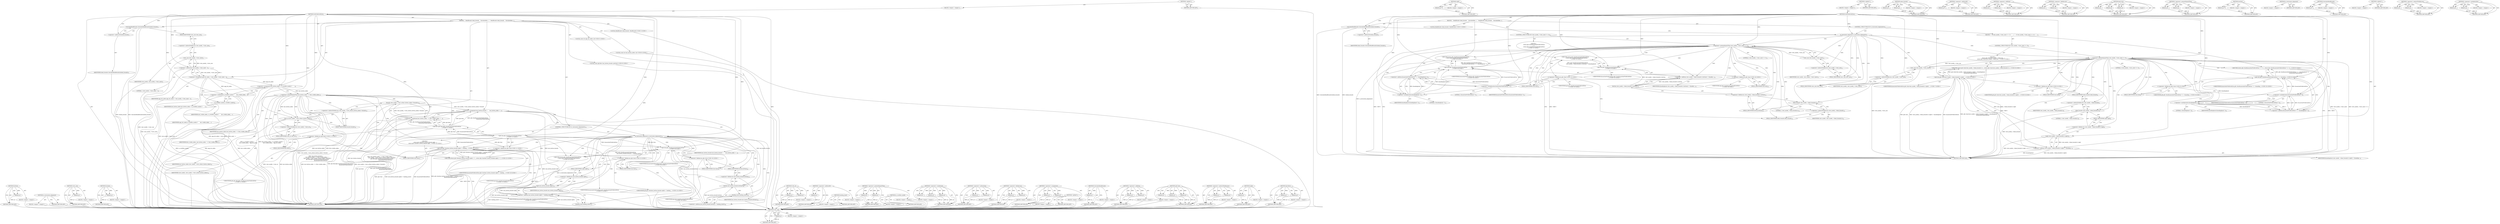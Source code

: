 digraph "gfx.Rect" {
vulnerable_128 [label=<(METHOD,view_size)>];
vulnerable_129 [label=<(PARAM,p1)>];
vulnerable_130 [label=<(BLOCK,&lt;empty&gt;,&lt;empty&gt;)>];
vulnerable_131 [label=<(METHOD_RETURN,ANY)>];
vulnerable_153 [label=<(METHOD,right)>];
vulnerable_154 [label=<(PARAM,p1)>];
vulnerable_155 [label=<(BLOCK,&lt;empty&gt;,&lt;empty&gt;)>];
vulnerable_156 [label=<(METHOD_RETURN,ANY)>];
vulnerable_6 [label=<(METHOD,&lt;global&gt;)<SUB>1</SUB>>];
vulnerable_7 [label=<(BLOCK,&lt;empty&gt;,&lt;empty&gt;)<SUB>1</SUB>>];
vulnerable_8 [label=<(METHOD,GetPreferredSize)<SUB>1</SUB>>];
vulnerable_9 [label=<(BLOCK,{
   IdealBounds ideal_bounds;
   CalculateIdea...,{
   IdealBounds ideal_bounds;
   CalculateIdea...)<SUB>1</SUB>>];
vulnerable_10 [label="<(LOCAL,IdealBounds ideal_bounds: IdealBounds)<SUB>2</SUB>>"];
vulnerable_11 [label=<(CalculateIdealBounds,CalculateIdealBounds(&amp;ideal_bounds))<SUB>3</SUB>>];
vulnerable_12 [label=<(&lt;operator&gt;.addressOf,&amp;ideal_bounds)<SUB>3</SUB>>];
vulnerable_13 [label=<(IDENTIFIER,ideal_bounds,CalculateIdealBounds(&amp;ideal_bounds))<SUB>3</SUB>>];
vulnerable_14 [label=<(CONTROL_STRUCTURE,IF,if (is_horizontal_alignment()))<SUB>4</SUB>>];
vulnerable_15 [label=<(is_horizontal_alignment,is_horizontal_alignment())<SUB>4</SUB>>];
vulnerable_16 [label=<(BLOCK,{
    if (view_model_-&gt;view_size() &gt;= 2) {
    ...,{
    if (view_model_-&gt;view_size() &gt;= 2) {
    ...)<SUB>4</SUB>>];
vulnerable_17 [label=<(CONTROL_STRUCTURE,IF,if (view_model_-&gt;view_size() &gt;= 2))<SUB>5</SUB>>];
vulnerable_18 [label=<(&lt;operator&gt;.greaterEqualsThan,view_model_-&gt;view_size() &gt;= 2)<SUB>5</SUB>>];
vulnerable_19 [label=<(view_size,view_model_-&gt;view_size())<SUB>5</SUB>>];
vulnerable_20 [label=<(&lt;operator&gt;.indirectFieldAccess,view_model_-&gt;view_size)<SUB>5</SUB>>];
vulnerable_21 [label=<(IDENTIFIER,view_model_,view_model_-&gt;view_size())<SUB>5</SUB>>];
vulnerable_22 [label=<(FIELD_IDENTIFIER,view_size,view_size)<SUB>5</SUB>>];
vulnerable_23 [label=<(LITERAL,2,view_model_-&gt;view_size() &gt;= 2)<SUB>5</SUB>>];
vulnerable_24 [label="<(BLOCK,{
      return gfx::Size(view_model_-&gt;ideal_bou...,{
      return gfx::Size(view_model_-&gt;ideal_bou...)<SUB>5</SUB>>"];
vulnerable_25 [label="<(RETURN,return gfx::Size(view_model_-&gt;ideal_bounds(1).r...,return gfx::Size(view_model_-&gt;ideal_bounds(1).r...)<SUB>6</SUB>>"];
vulnerable_26 [label="<(gfx.Size,gfx::Size(view_model_-&gt;ideal_bounds(1).right() ...)<SUB>6</SUB>>"];
vulnerable_27 [label="<(&lt;operator&gt;.fieldAccess,gfx::Size)<SUB>6</SUB>>"];
vulnerable_28 [label="<(IDENTIFIER,gfx,gfx::Size(view_model_-&gt;ideal_bounds(1).right() ...)<SUB>6</SUB>>"];
vulnerable_29 [label=<(FIELD_IDENTIFIER,Size,Size)<SUB>6</SUB>>];
vulnerable_30 [label=<(&lt;operator&gt;.addition,view_model_-&gt;ideal_bounds(1).right() + kLeading...)<SUB>6</SUB>>];
vulnerable_31 [label=<(right,view_model_-&gt;ideal_bounds(1).right())<SUB>6</SUB>>];
vulnerable_32 [label=<(&lt;operator&gt;.fieldAccess,view_model_-&gt;ideal_bounds(1).right)<SUB>6</SUB>>];
vulnerable_33 [label=<(ideal_bounds,view_model_-&gt;ideal_bounds(1))<SUB>6</SUB>>];
vulnerable_34 [label=<(&lt;operator&gt;.indirectFieldAccess,view_model_-&gt;ideal_bounds)<SUB>6</SUB>>];
vulnerable_35 [label=<(IDENTIFIER,view_model_,view_model_-&gt;ideal_bounds(1))<SUB>6</SUB>>];
vulnerable_36 [label=<(FIELD_IDENTIFIER,ideal_bounds,ideal_bounds)<SUB>6</SUB>>];
vulnerable_37 [label=<(LITERAL,1,view_model_-&gt;ideal_bounds(1))<SUB>6</SUB>>];
vulnerable_38 [label=<(FIELD_IDENTIFIER,right,right)<SUB>6</SUB>>];
vulnerable_39 [label=<(IDENTIFIER,kLeadingInset,view_model_-&gt;ideal_bounds(1).right() + kLeading...)<SUB>6</SUB>>];
vulnerable_40 [label="<(IDENTIFIER,kLauncherPreferredSize,gfx::Size(view_model_-&gt;ideal_bounds(1).right() ...)<SUB>7</SUB>>"];
vulnerable_41 [label="<(RETURN,return gfx::Size(kLauncherPreferredSize * 2 + k...,return gfx::Size(kLauncherPreferredSize * 2 + k...)<SUB>9</SUB>>"];
vulnerable_42 [label="<(gfx.Size,gfx::Size(kLauncherPreferredSize * 2 + kLeading...)<SUB>9</SUB>>"];
vulnerable_43 [label="<(&lt;operator&gt;.fieldAccess,gfx::Size)<SUB>9</SUB>>"];
vulnerable_44 [label="<(IDENTIFIER,gfx,gfx::Size(kLauncherPreferredSize * 2 + kLeading...)<SUB>9</SUB>>"];
vulnerable_45 [label=<(FIELD_IDENTIFIER,Size,Size)<SUB>9</SUB>>];
vulnerable_46 [label=<(&lt;operator&gt;.addition,kLauncherPreferredSize * 2 + kLeadingInset * 2)<SUB>9</SUB>>];
vulnerable_47 [label=<(&lt;operator&gt;.multiplication,kLauncherPreferredSize * 2)<SUB>9</SUB>>];
vulnerable_48 [label=<(IDENTIFIER,kLauncherPreferredSize,kLauncherPreferredSize * 2)<SUB>9</SUB>>];
vulnerable_49 [label=<(LITERAL,2,kLauncherPreferredSize * 2)<SUB>9</SUB>>];
vulnerable_50 [label=<(&lt;operator&gt;.multiplication,kLeadingInset * 2)<SUB>9</SUB>>];
vulnerable_51 [label=<(IDENTIFIER,kLeadingInset,kLeadingInset * 2)<SUB>9</SUB>>];
vulnerable_52 [label=<(LITERAL,2,kLeadingInset * 2)<SUB>9</SUB>>];
vulnerable_53 [label="<(IDENTIFIER,kLauncherPreferredSize,gfx::Size(kLauncherPreferredSize * 2 + kLeading...)<SUB>10</SUB>>"];
vulnerable_54 [label=<(CONTROL_STRUCTURE,IF,if (view_model_-&gt;view_size() &gt;= 2))<SUB>12</SUB>>];
vulnerable_55 [label=<(&lt;operator&gt;.greaterEqualsThan,view_model_-&gt;view_size() &gt;= 2)<SUB>12</SUB>>];
vulnerable_56 [label=<(view_size,view_model_-&gt;view_size())<SUB>12</SUB>>];
vulnerable_57 [label=<(&lt;operator&gt;.indirectFieldAccess,view_model_-&gt;view_size)<SUB>12</SUB>>];
vulnerable_58 [label=<(IDENTIFIER,view_model_,view_model_-&gt;view_size())<SUB>12</SUB>>];
vulnerable_59 [label=<(FIELD_IDENTIFIER,view_size,view_size)<SUB>12</SUB>>];
vulnerable_60 [label=<(LITERAL,2,view_model_-&gt;view_size() &gt;= 2)<SUB>12</SUB>>];
vulnerable_61 [label="<(BLOCK,{
    return gfx::Size(kLauncherPreferredSize,
...,{
    return gfx::Size(kLauncherPreferredSize,
...)<SUB>12</SUB>>"];
vulnerable_62 [label="<(RETURN,return gfx::Size(kLauncherPreferredSize,
      ...,return gfx::Size(kLauncherPreferredSize,
      ...)<SUB>13</SUB>>"];
vulnerable_63 [label="<(gfx.Size,gfx::Size(kLauncherPreferredSize,
             ...)<SUB>13</SUB>>"];
vulnerable_64 [label="<(&lt;operator&gt;.fieldAccess,gfx::Size)<SUB>13</SUB>>"];
vulnerable_65 [label="<(IDENTIFIER,gfx,gfx::Size(kLauncherPreferredSize,
             ...)<SUB>13</SUB>>"];
vulnerable_66 [label=<(FIELD_IDENTIFIER,Size,Size)<SUB>13</SUB>>];
vulnerable_67 [label="<(IDENTIFIER,kLauncherPreferredSize,gfx::Size(kLauncherPreferredSize,
             ...)<SUB>13</SUB>>"];
vulnerable_68 [label=<(&lt;operator&gt;.addition,view_model_-&gt;ideal_bounds(1).bottom() + kLeadin...)<SUB>14</SUB>>];
vulnerable_69 [label=<(bottom,view_model_-&gt;ideal_bounds(1).bottom())<SUB>14</SUB>>];
vulnerable_70 [label=<(&lt;operator&gt;.fieldAccess,view_model_-&gt;ideal_bounds(1).bottom)<SUB>14</SUB>>];
vulnerable_71 [label=<(ideal_bounds,view_model_-&gt;ideal_bounds(1))<SUB>14</SUB>>];
vulnerable_72 [label=<(&lt;operator&gt;.indirectFieldAccess,view_model_-&gt;ideal_bounds)<SUB>14</SUB>>];
vulnerable_73 [label=<(IDENTIFIER,view_model_,view_model_-&gt;ideal_bounds(1))<SUB>14</SUB>>];
vulnerable_74 [label=<(FIELD_IDENTIFIER,ideal_bounds,ideal_bounds)<SUB>14</SUB>>];
vulnerable_75 [label=<(LITERAL,1,view_model_-&gt;ideal_bounds(1))<SUB>14</SUB>>];
vulnerable_76 [label=<(FIELD_IDENTIFIER,bottom,bottom)<SUB>14</SUB>>];
vulnerable_77 [label=<(IDENTIFIER,kLeadingInset,view_model_-&gt;ideal_bounds(1).bottom() + kLeadin...)<SUB>14</SUB>>];
vulnerable_78 [label="<(RETURN,return gfx::Size(kLauncherPreferredSize,
      ...,return gfx::Size(kLauncherPreferredSize,
      ...)<SUB>16</SUB>>"];
vulnerable_79 [label="<(gfx.Size,gfx::Size(kLauncherPreferredSize,
             ...)<SUB>16</SUB>>"];
vulnerable_80 [label="<(&lt;operator&gt;.fieldAccess,gfx::Size)<SUB>16</SUB>>"];
vulnerable_81 [label="<(IDENTIFIER,gfx,gfx::Size(kLauncherPreferredSize,
             ...)<SUB>16</SUB>>"];
vulnerable_82 [label=<(FIELD_IDENTIFIER,Size,Size)<SUB>16</SUB>>];
vulnerable_83 [label="<(IDENTIFIER,kLauncherPreferredSize,gfx::Size(kLauncherPreferredSize,
             ...)<SUB>16</SUB>>"];
vulnerable_84 [label=<(&lt;operator&gt;.addition,kLauncherPreferredSize * 2 + kLeadingInset * 2)<SUB>17</SUB>>];
vulnerable_85 [label=<(&lt;operator&gt;.multiplication,kLauncherPreferredSize * 2)<SUB>17</SUB>>];
vulnerable_86 [label=<(IDENTIFIER,kLauncherPreferredSize,kLauncherPreferredSize * 2)<SUB>17</SUB>>];
vulnerable_87 [label=<(LITERAL,2,kLauncherPreferredSize * 2)<SUB>17</SUB>>];
vulnerable_88 [label=<(&lt;operator&gt;.multiplication,kLeadingInset * 2)<SUB>17</SUB>>];
vulnerable_89 [label=<(IDENTIFIER,kLeadingInset,kLeadingInset * 2)<SUB>17</SUB>>];
vulnerable_90 [label=<(LITERAL,2,kLeadingInset * 2)<SUB>17</SUB>>];
vulnerable_91 [label=<(METHOD_RETURN,Size)<SUB>1</SUB>>];
vulnerable_93 [label=<(METHOD_RETURN,ANY)<SUB>1</SUB>>];
vulnerable_157 [label=<(METHOD,ideal_bounds)>];
vulnerable_158 [label=<(PARAM,p1)>];
vulnerable_159 [label=<(PARAM,p2)>];
vulnerable_160 [label=<(BLOCK,&lt;empty&gt;,&lt;empty&gt;)>];
vulnerable_161 [label=<(METHOD_RETURN,ANY)>];
vulnerable_116 [label=<(METHOD,&lt;operator&gt;.addressOf)>];
vulnerable_117 [label=<(PARAM,p1)>];
vulnerable_118 [label=<(BLOCK,&lt;empty&gt;,&lt;empty&gt;)>];
vulnerable_119 [label=<(METHOD_RETURN,ANY)>];
vulnerable_148 [label=<(METHOD,&lt;operator&gt;.addition)>];
vulnerable_149 [label=<(PARAM,p1)>];
vulnerable_150 [label=<(PARAM,p2)>];
vulnerable_151 [label=<(BLOCK,&lt;empty&gt;,&lt;empty&gt;)>];
vulnerable_152 [label=<(METHOD_RETURN,ANY)>];
vulnerable_143 [label=<(METHOD,&lt;operator&gt;.fieldAccess)>];
vulnerable_144 [label=<(PARAM,p1)>];
vulnerable_145 [label=<(PARAM,p2)>];
vulnerable_146 [label=<(BLOCK,&lt;empty&gt;,&lt;empty&gt;)>];
vulnerable_147 [label=<(METHOD_RETURN,ANY)>];
vulnerable_137 [label=<(METHOD,gfx.Size)>];
vulnerable_138 [label=<(PARAM,p1)>];
vulnerable_139 [label=<(PARAM,p2)>];
vulnerable_140 [label=<(PARAM,p3)>];
vulnerable_141 [label=<(BLOCK,&lt;empty&gt;,&lt;empty&gt;)>];
vulnerable_142 [label=<(METHOD_RETURN,ANY)>];
vulnerable_123 [label=<(METHOD,&lt;operator&gt;.greaterEqualsThan)>];
vulnerable_124 [label=<(PARAM,p1)>];
vulnerable_125 [label=<(PARAM,p2)>];
vulnerable_126 [label=<(BLOCK,&lt;empty&gt;,&lt;empty&gt;)>];
vulnerable_127 [label=<(METHOD_RETURN,ANY)>];
vulnerable_167 [label=<(METHOD,bottom)>];
vulnerable_168 [label=<(PARAM,p1)>];
vulnerable_169 [label=<(BLOCK,&lt;empty&gt;,&lt;empty&gt;)>];
vulnerable_170 [label=<(METHOD_RETURN,ANY)>];
vulnerable_120 [label=<(METHOD,is_horizontal_alignment)>];
vulnerable_121 [label=<(BLOCK,&lt;empty&gt;,&lt;empty&gt;)>];
vulnerable_122 [label=<(METHOD_RETURN,ANY)>];
vulnerable_112 [label=<(METHOD,CalculateIdealBounds)>];
vulnerable_113 [label=<(PARAM,p1)>];
vulnerable_114 [label=<(BLOCK,&lt;empty&gt;,&lt;empty&gt;)>];
vulnerable_115 [label=<(METHOD_RETURN,ANY)>];
vulnerable_106 [label=<(METHOD,&lt;global&gt;)<SUB>1</SUB>>];
vulnerable_107 [label=<(BLOCK,&lt;empty&gt;,&lt;empty&gt;)>];
vulnerable_108 [label=<(METHOD_RETURN,ANY)>];
vulnerable_132 [label=<(METHOD,&lt;operator&gt;.indirectFieldAccess)>];
vulnerable_133 [label=<(PARAM,p1)>];
vulnerable_134 [label=<(PARAM,p2)>];
vulnerable_135 [label=<(BLOCK,&lt;empty&gt;,&lt;empty&gt;)>];
vulnerable_136 [label=<(METHOD_RETURN,ANY)>];
vulnerable_162 [label=<(METHOD,&lt;operator&gt;.multiplication)>];
vulnerable_163 [label=<(PARAM,p1)>];
vulnerable_164 [label=<(PARAM,p2)>];
vulnerable_165 [label=<(BLOCK,&lt;empty&gt;,&lt;empty&gt;)>];
vulnerable_166 [label=<(METHOD_RETURN,ANY)>];
fixed_188 [label=<(METHOD,bottom)>];
fixed_189 [label=<(PARAM,p1)>];
fixed_190 [label=<(BLOCK,&lt;empty&gt;,&lt;empty&gt;)>];
fixed_191 [label=<(METHOD_RETURN,ANY)>];
fixed_173 [label=<(METHOD,is_horizontal_alignment)>];
fixed_174 [label=<(BLOCK,&lt;empty&gt;,&lt;empty&gt;)>];
fixed_175 [label=<(METHOD_RETURN,ANY)>];
fixed_125 [label=<(METHOD,view_size)>];
fixed_126 [label=<(PARAM,p1)>];
fixed_127 [label=<(BLOCK,&lt;empty&gt;,&lt;empty&gt;)>];
fixed_128 [label=<(METHOD_RETURN,ANY)>];
fixed_148 [label=<(METHOD,bounds)>];
fixed_149 [label=<(PARAM,p1)>];
fixed_150 [label=<(BLOCK,&lt;empty&gt;,&lt;empty&gt;)>];
fixed_151 [label=<(METHOD_RETURN,ANY)>];
fixed_6 [label=<(METHOD,&lt;global&gt;)<SUB>1</SUB>>];
fixed_7 [label=<(BLOCK,&lt;empty&gt;,&lt;empty&gt;)<SUB>1</SUB>>];
fixed_8 [label=<(METHOD,GetPreferredSize)<SUB>1</SUB>>];
fixed_9 [label=<(BLOCK,{
   IdealBounds ideal_bounds;
   CalculateIdea...,{
   IdealBounds ideal_bounds;
   CalculateIdea...)<SUB>1</SUB>>];
fixed_10 [label="<(LOCAL,IdealBounds ideal_bounds: IdealBounds)<SUB>2</SUB>>"];
fixed_11 [label=<(CalculateIdealBounds,CalculateIdealBounds(&amp;ideal_bounds))<SUB>3</SUB>>];
fixed_12 [label=<(&lt;operator&gt;.addressOf,&amp;ideal_bounds)<SUB>3</SUB>>];
fixed_13 [label=<(IDENTIFIER,ideal_bounds,CalculateIdealBounds(&amp;ideal_bounds))<SUB>3</SUB>>];
fixed_14 [label="<(LOCAL,const int app_list_index: int)<SUB>5</SUB>>"];
fixed_15 [label=<(&lt;operator&gt;.assignment,app_list_index = view_model_-&gt;view_size() - 1)<SUB>5</SUB>>];
fixed_16 [label=<(IDENTIFIER,app_list_index,app_list_index = view_model_-&gt;view_size() - 1)<SUB>5</SUB>>];
fixed_17 [label=<(&lt;operator&gt;.subtraction,view_model_-&gt;view_size() - 1)<SUB>5</SUB>>];
fixed_18 [label=<(view_size,view_model_-&gt;view_size())<SUB>5</SUB>>];
fixed_19 [label=<(&lt;operator&gt;.indirectFieldAccess,view_model_-&gt;view_size)<SUB>5</SUB>>];
fixed_20 [label=<(IDENTIFIER,view_model_,view_model_-&gt;view_size())<SUB>5</SUB>>];
fixed_21 [label=<(FIELD_IDENTIFIER,view_size,view_size)<SUB>5</SUB>>];
fixed_22 [label=<(LITERAL,1,view_model_-&gt;view_size() - 1)<SUB>5</SUB>>];
fixed_23 [label="<(LOCAL,const int last_button_index: int)<SUB>6</SUB>>"];
fixed_24 [label=<(&lt;operator&gt;.assignment,last_button_index = is_overflow_mode() ?
      ...)<SUB>6</SUB>>];
fixed_25 [label=<(IDENTIFIER,last_button_index,last_button_index = is_overflow_mode() ?
      ...)<SUB>6</SUB>>];
fixed_26 [label=<(&lt;operator&gt;.conditional,is_overflow_mode() ?
      last_visible_index_ ...)<SUB>6</SUB>>];
fixed_27 [label=<(is_overflow_mode,is_overflow_mode())<SUB>6</SUB>>];
fixed_28 [label=<(IDENTIFIER,last_visible_index_,is_overflow_mode() ?
      last_visible_index_ ...)<SUB>7</SUB>>];
fixed_29 [label=<(IDENTIFIER,app_list_index,is_overflow_mode() ?
      last_visible_index_ ...)<SUB>7</SUB>>];
fixed_30 [label="<(LOCAL,const gfx.Rect last_button_bounds: gfx.Rect)<SUB>8</SUB>>"];
fixed_31 [label=<(&lt;operator&gt;.assignment,last_button_bounds =
      last_button_index  &gt;...)<SUB>8</SUB>>];
fixed_32 [label=<(IDENTIFIER,last_button_bounds,last_button_bounds =
      last_button_index  &gt;...)<SUB>8</SUB>>];
fixed_33 [label=<(&lt;operator&gt;.conditional,last_button_index  &gt;= first_visible_index_ ?
  ...)<SUB>9</SUB>>];
fixed_34 [label=<(&lt;operator&gt;.greaterEqualsThan,last_button_index  &gt;= first_visible_index_)<SUB>9</SUB>>];
fixed_35 [label=<(IDENTIFIER,last_button_index,last_button_index  &gt;= first_visible_index_)<SUB>9</SUB>>];
fixed_36 [label=<(IDENTIFIER,first_visible_index_,last_button_index  &gt;= first_visible_index_)<SUB>9</SUB>>];
fixed_37 [label=<(bounds,view_model_-&gt;view_at(last_button_index)-&gt;bounds())<SUB>10</SUB>>];
fixed_38 [label=<(&lt;operator&gt;.indirectFieldAccess,view_model_-&gt;view_at(last_button_index)-&gt;bounds)<SUB>10</SUB>>];
fixed_39 [label=<(view_at,view_model_-&gt;view_at(last_button_index))<SUB>10</SUB>>];
fixed_40 [label=<(&lt;operator&gt;.indirectFieldAccess,view_model_-&gt;view_at)<SUB>10</SUB>>];
fixed_41 [label=<(IDENTIFIER,view_model_,view_model_-&gt;view_at(last_button_index))<SUB>10</SUB>>];
fixed_42 [label=<(FIELD_IDENTIFIER,view_at,view_at)<SUB>10</SUB>>];
fixed_43 [label=<(IDENTIFIER,last_button_index,view_model_-&gt;view_at(last_button_index))<SUB>10</SUB>>];
fixed_44 [label=<(FIELD_IDENTIFIER,bounds,bounds)<SUB>10</SUB>>];
fixed_45 [label="<(gfx.Rect,gfx::Rect(gfx::Size(kLauncherPreferredSize,
   ...)<SUB>11</SUB>>"];
fixed_46 [label="<(&lt;operator&gt;.fieldAccess,gfx::Rect)<SUB>11</SUB>>"];
fixed_47 [label="<(IDENTIFIER,gfx,gfx::Rect(gfx::Size(kLauncherPreferredSize,
   ...)<SUB>11</SUB>>"];
fixed_48 [label=<(FIELD_IDENTIFIER,Rect,Rect)<SUB>11</SUB>>];
fixed_49 [label="<(gfx.Size,gfx::Size(kLauncherPreferredSize,
             ...)<SUB>11</SUB>>"];
fixed_50 [label="<(&lt;operator&gt;.fieldAccess,gfx::Size)<SUB>11</SUB>>"];
fixed_51 [label="<(IDENTIFIER,gfx,gfx::Size(kLauncherPreferredSize,
             ...)<SUB>11</SUB>>"];
fixed_52 [label=<(FIELD_IDENTIFIER,Size,Size)<SUB>11</SUB>>];
fixed_53 [label="<(IDENTIFIER,kLauncherPreferredSize,gfx::Size(kLauncherPreferredSize,
             ...)<SUB>11</SUB>>"];
fixed_54 [label="<(IDENTIFIER,kLauncherPreferredSize,gfx::Size(kLauncherPreferredSize,
             ...)<SUB>12</SUB>>"];
fixed_55 [label=<(CONTROL_STRUCTURE,IF,if (is_horizontal_alignment()))<SUB>14</SUB>>];
fixed_56 [label=<(is_horizontal_alignment,is_horizontal_alignment())<SUB>14</SUB>>];
fixed_57 [label="<(BLOCK,{
    return gfx::Size(last_button_bounds.right...,{
    return gfx::Size(last_button_bounds.right...)<SUB>14</SUB>>"];
fixed_58 [label="<(RETURN,return gfx::Size(last_button_bounds.right() + l...,return gfx::Size(last_button_bounds.right() + l...)<SUB>15</SUB>>"];
fixed_59 [label="<(gfx.Size,gfx::Size(last_button_bounds.right() + leading_...)<SUB>15</SUB>>"];
fixed_60 [label="<(&lt;operator&gt;.fieldAccess,gfx::Size)<SUB>15</SUB>>"];
fixed_61 [label="<(IDENTIFIER,gfx,gfx::Size(last_button_bounds.right() + leading_...)<SUB>15</SUB>>"];
fixed_62 [label=<(FIELD_IDENTIFIER,Size,Size)<SUB>15</SUB>>];
fixed_63 [label=<(&lt;operator&gt;.addition,last_button_bounds.right() + leading_inset())<SUB>15</SUB>>];
fixed_64 [label=<(right,last_button_bounds.right())<SUB>15</SUB>>];
fixed_65 [label=<(&lt;operator&gt;.fieldAccess,last_button_bounds.right)<SUB>15</SUB>>];
fixed_66 [label=<(IDENTIFIER,last_button_bounds,last_button_bounds.right())<SUB>15</SUB>>];
fixed_67 [label=<(FIELD_IDENTIFIER,right,right)<SUB>15</SUB>>];
fixed_68 [label=<(leading_inset,leading_inset())<SUB>15</SUB>>];
fixed_69 [label="<(IDENTIFIER,kLauncherPreferredSize,gfx::Size(last_button_bounds.right() + leading_...)<SUB>16</SUB>>"];
fixed_70 [label="<(RETURN,return gfx::Size(kLauncherPreferredSize,
      ...,return gfx::Size(kLauncherPreferredSize,
      ...)<SUB>19</SUB>>"];
fixed_71 [label="<(gfx.Size,gfx::Size(kLauncherPreferredSize,
             ...)<SUB>19</SUB>>"];
fixed_72 [label="<(&lt;operator&gt;.fieldAccess,gfx::Size)<SUB>19</SUB>>"];
fixed_73 [label="<(IDENTIFIER,gfx,gfx::Size(kLauncherPreferredSize,
             ...)<SUB>19</SUB>>"];
fixed_74 [label=<(FIELD_IDENTIFIER,Size,Size)<SUB>19</SUB>>];
fixed_75 [label="<(IDENTIFIER,kLauncherPreferredSize,gfx::Size(kLauncherPreferredSize,
             ...)<SUB>19</SUB>>"];
fixed_76 [label=<(&lt;operator&gt;.addition,last_button_bounds.bottom() + leading_inset())<SUB>20</SUB>>];
fixed_77 [label=<(bottom,last_button_bounds.bottom())<SUB>20</SUB>>];
fixed_78 [label=<(&lt;operator&gt;.fieldAccess,last_button_bounds.bottom)<SUB>20</SUB>>];
fixed_79 [label=<(IDENTIFIER,last_button_bounds,last_button_bounds.bottom())<SUB>20</SUB>>];
fixed_80 [label=<(FIELD_IDENTIFIER,bottom,bottom)<SUB>20</SUB>>];
fixed_81 [label=<(leading_inset,leading_inset())<SUB>20</SUB>>];
fixed_82 [label=<(METHOD_RETURN,Size)<SUB>1</SUB>>];
fixed_84 [label=<(METHOD_RETURN,ANY)<SUB>1</SUB>>];
fixed_152 [label=<(METHOD,view_at)>];
fixed_153 [label=<(PARAM,p1)>];
fixed_154 [label=<(PARAM,p2)>];
fixed_155 [label=<(BLOCK,&lt;empty&gt;,&lt;empty&gt;)>];
fixed_156 [label=<(METHOD_RETURN,ANY)>];
fixed_111 [label=<(METHOD,&lt;operator&gt;.addressOf)>];
fixed_112 [label=<(PARAM,p1)>];
fixed_113 [label=<(BLOCK,&lt;empty&gt;,&lt;empty&gt;)>];
fixed_114 [label=<(METHOD_RETURN,ANY)>];
fixed_143 [label=<(METHOD,&lt;operator&gt;.greaterEqualsThan)>];
fixed_144 [label=<(PARAM,p1)>];
fixed_145 [label=<(PARAM,p2)>];
fixed_146 [label=<(BLOCK,&lt;empty&gt;,&lt;empty&gt;)>];
fixed_147 [label=<(METHOD_RETURN,ANY)>];
fixed_185 [label=<(METHOD,leading_inset)>];
fixed_186 [label=<(BLOCK,&lt;empty&gt;,&lt;empty&gt;)>];
fixed_187 [label=<(METHOD_RETURN,ANY)>];
fixed_140 [label=<(METHOD,is_overflow_mode)>];
fixed_141 [label=<(BLOCK,&lt;empty&gt;,&lt;empty&gt;)>];
fixed_142 [label=<(METHOD_RETURN,ANY)>];
fixed_134 [label=<(METHOD,&lt;operator&gt;.conditional)>];
fixed_135 [label=<(PARAM,p1)>];
fixed_136 [label=<(PARAM,p2)>];
fixed_137 [label=<(PARAM,p3)>];
fixed_138 [label=<(BLOCK,&lt;empty&gt;,&lt;empty&gt;)>];
fixed_139 [label=<(METHOD_RETURN,ANY)>];
fixed_120 [label=<(METHOD,&lt;operator&gt;.subtraction)>];
fixed_121 [label=<(PARAM,p1)>];
fixed_122 [label=<(PARAM,p2)>];
fixed_123 [label=<(BLOCK,&lt;empty&gt;,&lt;empty&gt;)>];
fixed_124 [label=<(METHOD_RETURN,ANY)>];
fixed_162 [label=<(METHOD,&lt;operator&gt;.fieldAccess)>];
fixed_163 [label=<(PARAM,p1)>];
fixed_164 [label=<(PARAM,p2)>];
fixed_165 [label=<(BLOCK,&lt;empty&gt;,&lt;empty&gt;)>];
fixed_166 [label=<(METHOD_RETURN,ANY)>];
fixed_115 [label=<(METHOD,&lt;operator&gt;.assignment)>];
fixed_116 [label=<(PARAM,p1)>];
fixed_117 [label=<(PARAM,p2)>];
fixed_118 [label=<(BLOCK,&lt;empty&gt;,&lt;empty&gt;)>];
fixed_119 [label=<(METHOD_RETURN,ANY)>];
fixed_107 [label=<(METHOD,CalculateIdealBounds)>];
fixed_108 [label=<(PARAM,p1)>];
fixed_109 [label=<(BLOCK,&lt;empty&gt;,&lt;empty&gt;)>];
fixed_110 [label=<(METHOD_RETURN,ANY)>];
fixed_101 [label=<(METHOD,&lt;global&gt;)<SUB>1</SUB>>];
fixed_102 [label=<(BLOCK,&lt;empty&gt;,&lt;empty&gt;)>];
fixed_103 [label=<(METHOD_RETURN,ANY)>];
fixed_176 [label=<(METHOD,&lt;operator&gt;.addition)>];
fixed_177 [label=<(PARAM,p1)>];
fixed_178 [label=<(PARAM,p2)>];
fixed_179 [label=<(BLOCK,&lt;empty&gt;,&lt;empty&gt;)>];
fixed_180 [label=<(METHOD_RETURN,ANY)>];
fixed_167 [label=<(METHOD,gfx.Size)>];
fixed_168 [label=<(PARAM,p1)>];
fixed_169 [label=<(PARAM,p2)>];
fixed_170 [label=<(PARAM,p3)>];
fixed_171 [label=<(BLOCK,&lt;empty&gt;,&lt;empty&gt;)>];
fixed_172 [label=<(METHOD_RETURN,ANY)>];
fixed_129 [label=<(METHOD,&lt;operator&gt;.indirectFieldAccess)>];
fixed_130 [label=<(PARAM,p1)>];
fixed_131 [label=<(PARAM,p2)>];
fixed_132 [label=<(BLOCK,&lt;empty&gt;,&lt;empty&gt;)>];
fixed_133 [label=<(METHOD_RETURN,ANY)>];
fixed_181 [label=<(METHOD,right)>];
fixed_182 [label=<(PARAM,p1)>];
fixed_183 [label=<(BLOCK,&lt;empty&gt;,&lt;empty&gt;)>];
fixed_184 [label=<(METHOD_RETURN,ANY)>];
fixed_157 [label=<(METHOD,gfx.Rect)>];
fixed_158 [label=<(PARAM,p1)>];
fixed_159 [label=<(PARAM,p2)>];
fixed_160 [label=<(BLOCK,&lt;empty&gt;,&lt;empty&gt;)>];
fixed_161 [label=<(METHOD_RETURN,ANY)>];
vulnerable_128 -> vulnerable_129  [key=0, label="AST: "];
vulnerable_128 -> vulnerable_129  [key=1, label="DDG: "];
vulnerable_128 -> vulnerable_130  [key=0, label="AST: "];
vulnerable_128 -> vulnerable_131  [key=0, label="AST: "];
vulnerable_128 -> vulnerable_131  [key=1, label="CFG: "];
vulnerable_129 -> vulnerable_131  [key=0, label="DDG: p1"];
vulnerable_153 -> vulnerable_154  [key=0, label="AST: "];
vulnerable_153 -> vulnerable_154  [key=1, label="DDG: "];
vulnerable_153 -> vulnerable_155  [key=0, label="AST: "];
vulnerable_153 -> vulnerable_156  [key=0, label="AST: "];
vulnerable_153 -> vulnerable_156  [key=1, label="CFG: "];
vulnerable_154 -> vulnerable_156  [key=0, label="DDG: p1"];
vulnerable_6 -> vulnerable_7  [key=0, label="AST: "];
vulnerable_6 -> vulnerable_93  [key=0, label="AST: "];
vulnerable_6 -> vulnerable_93  [key=1, label="CFG: "];
vulnerable_7 -> vulnerable_8  [key=0, label="AST: "];
vulnerable_8 -> vulnerable_9  [key=0, label="AST: "];
vulnerable_8 -> vulnerable_91  [key=0, label="AST: "];
vulnerable_8 -> vulnerable_12  [key=0, label="CFG: "];
vulnerable_8 -> vulnerable_11  [key=0, label="DDG: "];
vulnerable_8 -> vulnerable_15  [key=0, label="DDG: "];
vulnerable_8 -> vulnerable_55  [key=0, label="DDG: "];
vulnerable_8 -> vulnerable_79  [key=0, label="DDG: "];
vulnerable_8 -> vulnerable_18  [key=0, label="DDG: "];
vulnerable_8 -> vulnerable_42  [key=0, label="DDG: "];
vulnerable_8 -> vulnerable_63  [key=0, label="DDG: "];
vulnerable_8 -> vulnerable_85  [key=0, label="DDG: "];
vulnerable_8 -> vulnerable_88  [key=0, label="DDG: "];
vulnerable_8 -> vulnerable_68  [key=0, label="DDG: "];
vulnerable_8 -> vulnerable_26  [key=0, label="DDG: "];
vulnerable_8 -> vulnerable_47  [key=0, label="DDG: "];
vulnerable_8 -> vulnerable_50  [key=0, label="DDG: "];
vulnerable_8 -> vulnerable_30  [key=0, label="DDG: "];
vulnerable_8 -> vulnerable_71  [key=0, label="DDG: "];
vulnerable_8 -> vulnerable_33  [key=0, label="DDG: "];
vulnerable_9 -> vulnerable_10  [key=0, label="AST: "];
vulnerable_9 -> vulnerable_11  [key=0, label="AST: "];
vulnerable_9 -> vulnerable_14  [key=0, label="AST: "];
vulnerable_9 -> vulnerable_54  [key=0, label="AST: "];
vulnerable_9 -> vulnerable_78  [key=0, label="AST: "];
vulnerable_11 -> vulnerable_12  [key=0, label="AST: "];
vulnerable_11 -> vulnerable_15  [key=0, label="CFG: "];
vulnerable_11 -> vulnerable_91  [key=0, label="DDG: &amp;ideal_bounds"];
vulnerable_11 -> vulnerable_91  [key=1, label="DDG: CalculateIdealBounds(&amp;ideal_bounds)"];
vulnerable_12 -> vulnerable_13  [key=0, label="AST: "];
vulnerable_12 -> vulnerable_11  [key=0, label="CFG: "];
vulnerable_14 -> vulnerable_15  [key=0, label="AST: "];
vulnerable_14 -> vulnerable_16  [key=0, label="AST: "];
vulnerable_15 -> vulnerable_22  [key=0, label="CFG: "];
vulnerable_15 -> vulnerable_22  [key=1, label="CDG: "];
vulnerable_15 -> vulnerable_59  [key=0, label="CFG: "];
vulnerable_15 -> vulnerable_59  [key=1, label="CDG: "];
vulnerable_15 -> vulnerable_91  [key=0, label="DDG: is_horizontal_alignment()"];
vulnerable_15 -> vulnerable_57  [key=0, label="CDG: "];
vulnerable_15 -> vulnerable_19  [key=0, label="CDG: "];
vulnerable_15 -> vulnerable_20  [key=0, label="CDG: "];
vulnerable_15 -> vulnerable_56  [key=0, label="CDG: "];
vulnerable_15 -> vulnerable_18  [key=0, label="CDG: "];
vulnerable_15 -> vulnerable_55  [key=0, label="CDG: "];
vulnerable_16 -> vulnerable_17  [key=0, label="AST: "];
vulnerable_16 -> vulnerable_41  [key=0, label="AST: "];
vulnerable_17 -> vulnerable_18  [key=0, label="AST: "];
vulnerable_17 -> vulnerable_24  [key=0, label="AST: "];
vulnerable_18 -> vulnerable_19  [key=0, label="AST: "];
vulnerable_18 -> vulnerable_23  [key=0, label="AST: "];
vulnerable_18 -> vulnerable_29  [key=0, label="CFG: "];
vulnerable_18 -> vulnerable_29  [key=1, label="CDG: "];
vulnerable_18 -> vulnerable_45  [key=0, label="CFG: "];
vulnerable_18 -> vulnerable_45  [key=1, label="CDG: "];
vulnerable_18 -> vulnerable_91  [key=0, label="DDG: view_model_-&gt;view_size()"];
vulnerable_18 -> vulnerable_91  [key=1, label="DDG: view_model_-&gt;view_size() &gt;= 2"];
vulnerable_18 -> vulnerable_47  [key=0, label="CDG: "];
vulnerable_18 -> vulnerable_30  [key=0, label="CDG: "];
vulnerable_18 -> vulnerable_34  [key=0, label="CDG: "];
vulnerable_18 -> vulnerable_32  [key=0, label="CDG: "];
vulnerable_18 -> vulnerable_26  [key=0, label="CDG: "];
vulnerable_18 -> vulnerable_42  [key=0, label="CDG: "];
vulnerable_18 -> vulnerable_46  [key=0, label="CDG: "];
vulnerable_18 -> vulnerable_38  [key=0, label="CDG: "];
vulnerable_18 -> vulnerable_25  [key=0, label="CDG: "];
vulnerable_18 -> vulnerable_27  [key=0, label="CDG: "];
vulnerable_18 -> vulnerable_50  [key=0, label="CDG: "];
vulnerable_18 -> vulnerable_43  [key=0, label="CDG: "];
vulnerable_18 -> vulnerable_33  [key=0, label="CDG: "];
vulnerable_18 -> vulnerable_36  [key=0, label="CDG: "];
vulnerable_18 -> vulnerable_41  [key=0, label="CDG: "];
vulnerable_18 -> vulnerable_31  [key=0, label="CDG: "];
vulnerable_19 -> vulnerable_20  [key=0, label="AST: "];
vulnerable_19 -> vulnerable_18  [key=0, label="CFG: "];
vulnerable_19 -> vulnerable_18  [key=1, label="DDG: view_model_-&gt;view_size"];
vulnerable_19 -> vulnerable_91  [key=0, label="DDG: view_model_-&gt;view_size"];
vulnerable_20 -> vulnerable_21  [key=0, label="AST: "];
vulnerable_20 -> vulnerable_22  [key=0, label="AST: "];
vulnerable_20 -> vulnerable_19  [key=0, label="CFG: "];
vulnerable_22 -> vulnerable_20  [key=0, label="CFG: "];
vulnerable_24 -> vulnerable_25  [key=0, label="AST: "];
vulnerable_25 -> vulnerable_26  [key=0, label="AST: "];
vulnerable_25 -> vulnerable_91  [key=0, label="CFG: "];
vulnerable_25 -> vulnerable_91  [key=1, label="DDG: &lt;RET&gt;"];
vulnerable_26 -> vulnerable_27  [key=0, label="AST: "];
vulnerable_26 -> vulnerable_30  [key=0, label="AST: "];
vulnerable_26 -> vulnerable_40  [key=0, label="AST: "];
vulnerable_26 -> vulnerable_25  [key=0, label="CFG: "];
vulnerable_26 -> vulnerable_25  [key=1, label="DDG: gfx::Size(view_model_-&gt;ideal_bounds(1).right() + kLeadingInset,
                       kLauncherPreferredSize)"];
vulnerable_26 -> vulnerable_91  [key=0, label="DDG: gfx::Size"];
vulnerable_26 -> vulnerable_91  [key=1, label="DDG: view_model_-&gt;ideal_bounds(1).right() + kLeadingInset"];
vulnerable_26 -> vulnerable_91  [key=2, label="DDG: kLauncherPreferredSize"];
vulnerable_26 -> vulnerable_91  [key=3, label="DDG: gfx::Size(view_model_-&gt;ideal_bounds(1).right() + kLeadingInset,
                       kLauncherPreferredSize)"];
vulnerable_27 -> vulnerable_28  [key=0, label="AST: "];
vulnerable_27 -> vulnerable_29  [key=0, label="AST: "];
vulnerable_27 -> vulnerable_36  [key=0, label="CFG: "];
vulnerable_29 -> vulnerable_27  [key=0, label="CFG: "];
vulnerable_30 -> vulnerable_31  [key=0, label="AST: "];
vulnerable_30 -> vulnerable_39  [key=0, label="AST: "];
vulnerable_30 -> vulnerable_26  [key=0, label="CFG: "];
vulnerable_30 -> vulnerable_91  [key=0, label="DDG: view_model_-&gt;ideal_bounds(1).right()"];
vulnerable_30 -> vulnerable_91  [key=1, label="DDG: kLeadingInset"];
vulnerable_31 -> vulnerable_32  [key=0, label="AST: "];
vulnerable_31 -> vulnerable_30  [key=0, label="CFG: "];
vulnerable_31 -> vulnerable_30  [key=1, label="DDG: view_model_-&gt;ideal_bounds(1).right"];
vulnerable_31 -> vulnerable_91  [key=0, label="DDG: view_model_-&gt;ideal_bounds(1).right"];
vulnerable_31 -> vulnerable_26  [key=0, label="DDG: view_model_-&gt;ideal_bounds(1).right"];
vulnerable_32 -> vulnerable_33  [key=0, label="AST: "];
vulnerable_32 -> vulnerable_38  [key=0, label="AST: "];
vulnerable_32 -> vulnerable_31  [key=0, label="CFG: "];
vulnerable_33 -> vulnerable_34  [key=0, label="AST: "];
vulnerable_33 -> vulnerable_37  [key=0, label="AST: "];
vulnerable_33 -> vulnerable_38  [key=0, label="CFG: "];
vulnerable_33 -> vulnerable_91  [key=0, label="DDG: view_model_-&gt;ideal_bounds"];
vulnerable_34 -> vulnerable_35  [key=0, label="AST: "];
vulnerable_34 -> vulnerable_36  [key=0, label="AST: "];
vulnerable_34 -> vulnerable_33  [key=0, label="CFG: "];
vulnerable_36 -> vulnerable_34  [key=0, label="CFG: "];
vulnerable_38 -> vulnerable_32  [key=0, label="CFG: "];
vulnerable_41 -> vulnerable_42  [key=0, label="AST: "];
vulnerable_41 -> vulnerable_91  [key=0, label="CFG: "];
vulnerable_41 -> vulnerable_91  [key=1, label="DDG: &lt;RET&gt;"];
vulnerable_42 -> vulnerable_43  [key=0, label="AST: "];
vulnerable_42 -> vulnerable_46  [key=0, label="AST: "];
vulnerable_42 -> vulnerable_53  [key=0, label="AST: "];
vulnerable_42 -> vulnerable_41  [key=0, label="CFG: "];
vulnerable_42 -> vulnerable_41  [key=1, label="DDG: gfx::Size(kLauncherPreferredSize * 2 + kLeadingInset * 2,
                      kLauncherPreferredSize)"];
vulnerable_43 -> vulnerable_44  [key=0, label="AST: "];
vulnerable_43 -> vulnerable_45  [key=0, label="AST: "];
vulnerable_43 -> vulnerable_47  [key=0, label="CFG: "];
vulnerable_45 -> vulnerable_43  [key=0, label="CFG: "];
vulnerable_46 -> vulnerable_47  [key=0, label="AST: "];
vulnerable_46 -> vulnerable_50  [key=0, label="AST: "];
vulnerable_46 -> vulnerable_42  [key=0, label="CFG: "];
vulnerable_47 -> vulnerable_48  [key=0, label="AST: "];
vulnerable_47 -> vulnerable_49  [key=0, label="AST: "];
vulnerable_47 -> vulnerable_50  [key=0, label="CFG: "];
vulnerable_47 -> vulnerable_42  [key=0, label="DDG: kLauncherPreferredSize"];
vulnerable_47 -> vulnerable_42  [key=1, label="DDG: 2"];
vulnerable_47 -> vulnerable_46  [key=0, label="DDG: kLauncherPreferredSize"];
vulnerable_47 -> vulnerable_46  [key=1, label="DDG: 2"];
vulnerable_50 -> vulnerable_51  [key=0, label="AST: "];
vulnerable_50 -> vulnerable_52  [key=0, label="AST: "];
vulnerable_50 -> vulnerable_46  [key=0, label="CFG: "];
vulnerable_50 -> vulnerable_46  [key=1, label="DDG: kLeadingInset"];
vulnerable_50 -> vulnerable_46  [key=2, label="DDG: 2"];
vulnerable_50 -> vulnerable_42  [key=0, label="DDG: kLeadingInset"];
vulnerable_50 -> vulnerable_42  [key=1, label="DDG: 2"];
vulnerable_54 -> vulnerable_55  [key=0, label="AST: "];
vulnerable_54 -> vulnerable_61  [key=0, label="AST: "];
vulnerable_55 -> vulnerable_56  [key=0, label="AST: "];
vulnerable_55 -> vulnerable_60  [key=0, label="AST: "];
vulnerable_55 -> vulnerable_66  [key=0, label="CFG: "];
vulnerable_55 -> vulnerable_66  [key=1, label="CDG: "];
vulnerable_55 -> vulnerable_82  [key=0, label="CFG: "];
vulnerable_55 -> vulnerable_82  [key=1, label="CDG: "];
vulnerable_55 -> vulnerable_68  [key=0, label="CDG: "];
vulnerable_55 -> vulnerable_64  [key=0, label="CDG: "];
vulnerable_55 -> vulnerable_84  [key=0, label="CDG: "];
vulnerable_55 -> vulnerable_85  [key=0, label="CDG: "];
vulnerable_55 -> vulnerable_72  [key=0, label="CDG: "];
vulnerable_55 -> vulnerable_69  [key=0, label="CDG: "];
vulnerable_55 -> vulnerable_74  [key=0, label="CDG: "];
vulnerable_55 -> vulnerable_76  [key=0, label="CDG: "];
vulnerable_55 -> vulnerable_79  [key=0, label="CDG: "];
vulnerable_55 -> vulnerable_80  [key=0, label="CDG: "];
vulnerable_55 -> vulnerable_71  [key=0, label="CDG: "];
vulnerable_55 -> vulnerable_88  [key=0, label="CDG: "];
vulnerable_55 -> vulnerable_70  [key=0, label="CDG: "];
vulnerable_55 -> vulnerable_63  [key=0, label="CDG: "];
vulnerable_55 -> vulnerable_78  [key=0, label="CDG: "];
vulnerable_55 -> vulnerable_62  [key=0, label="CDG: "];
vulnerable_56 -> vulnerable_57  [key=0, label="AST: "];
vulnerable_56 -> vulnerable_55  [key=0, label="CFG: "];
vulnerable_56 -> vulnerable_55  [key=1, label="DDG: view_model_-&gt;view_size"];
vulnerable_57 -> vulnerable_58  [key=0, label="AST: "];
vulnerable_57 -> vulnerable_59  [key=0, label="AST: "];
vulnerable_57 -> vulnerable_56  [key=0, label="CFG: "];
vulnerable_59 -> vulnerable_57  [key=0, label="CFG: "];
vulnerable_61 -> vulnerable_62  [key=0, label="AST: "];
vulnerable_62 -> vulnerable_63  [key=0, label="AST: "];
vulnerable_62 -> vulnerable_91  [key=0, label="CFG: "];
vulnerable_62 -> vulnerable_91  [key=1, label="DDG: &lt;RET&gt;"];
vulnerable_63 -> vulnerable_64  [key=0, label="AST: "];
vulnerable_63 -> vulnerable_67  [key=0, label="AST: "];
vulnerable_63 -> vulnerable_68  [key=0, label="AST: "];
vulnerable_63 -> vulnerable_62  [key=0, label="CFG: "];
vulnerable_63 -> vulnerable_62  [key=1, label="DDG: gfx::Size(kLauncherPreferredSize,
                     view_model_-&gt;ideal_bounds(1).bottom() + kLeadingInset)"];
vulnerable_64 -> vulnerable_65  [key=0, label="AST: "];
vulnerable_64 -> vulnerable_66  [key=0, label="AST: "];
vulnerable_64 -> vulnerable_74  [key=0, label="CFG: "];
vulnerable_66 -> vulnerable_64  [key=0, label="CFG: "];
vulnerable_68 -> vulnerable_69  [key=0, label="AST: "];
vulnerable_68 -> vulnerable_77  [key=0, label="AST: "];
vulnerable_68 -> vulnerable_63  [key=0, label="CFG: "];
vulnerable_69 -> vulnerable_70  [key=0, label="AST: "];
vulnerable_69 -> vulnerable_68  [key=0, label="CFG: "];
vulnerable_69 -> vulnerable_68  [key=1, label="DDG: view_model_-&gt;ideal_bounds(1).bottom"];
vulnerable_69 -> vulnerable_63  [key=0, label="DDG: view_model_-&gt;ideal_bounds(1).bottom"];
vulnerable_70 -> vulnerable_71  [key=0, label="AST: "];
vulnerable_70 -> vulnerable_76  [key=0, label="AST: "];
vulnerable_70 -> vulnerable_69  [key=0, label="CFG: "];
vulnerable_71 -> vulnerable_72  [key=0, label="AST: "];
vulnerable_71 -> vulnerable_75  [key=0, label="AST: "];
vulnerable_71 -> vulnerable_76  [key=0, label="CFG: "];
vulnerable_72 -> vulnerable_73  [key=0, label="AST: "];
vulnerable_72 -> vulnerable_74  [key=0, label="AST: "];
vulnerable_72 -> vulnerable_71  [key=0, label="CFG: "];
vulnerable_74 -> vulnerable_72  [key=0, label="CFG: "];
vulnerable_76 -> vulnerable_70  [key=0, label="CFG: "];
vulnerable_78 -> vulnerable_79  [key=0, label="AST: "];
vulnerable_78 -> vulnerable_91  [key=0, label="CFG: "];
vulnerable_78 -> vulnerable_91  [key=1, label="DDG: &lt;RET&gt;"];
vulnerable_79 -> vulnerable_80  [key=0, label="AST: "];
vulnerable_79 -> vulnerable_83  [key=0, label="AST: "];
vulnerable_79 -> vulnerable_84  [key=0, label="AST: "];
vulnerable_79 -> vulnerable_78  [key=0, label="CFG: "];
vulnerable_79 -> vulnerable_78  [key=1, label="DDG: gfx::Size(kLauncherPreferredSize,
                   kLauncherPreferredSize * 2 + kLeadingInset * 2)"];
vulnerable_80 -> vulnerable_81  [key=0, label="AST: "];
vulnerable_80 -> vulnerable_82  [key=0, label="AST: "];
vulnerable_80 -> vulnerable_85  [key=0, label="CFG: "];
vulnerable_82 -> vulnerable_80  [key=0, label="CFG: "];
vulnerable_84 -> vulnerable_85  [key=0, label="AST: "];
vulnerable_84 -> vulnerable_88  [key=0, label="AST: "];
vulnerable_84 -> vulnerable_79  [key=0, label="CFG: "];
vulnerable_85 -> vulnerable_86  [key=0, label="AST: "];
vulnerable_85 -> vulnerable_87  [key=0, label="AST: "];
vulnerable_85 -> vulnerable_88  [key=0, label="CFG: "];
vulnerable_85 -> vulnerable_79  [key=0, label="DDG: kLauncherPreferredSize"];
vulnerable_85 -> vulnerable_79  [key=1, label="DDG: 2"];
vulnerable_85 -> vulnerable_84  [key=0, label="DDG: kLauncherPreferredSize"];
vulnerable_85 -> vulnerable_84  [key=1, label="DDG: 2"];
vulnerable_88 -> vulnerable_89  [key=0, label="AST: "];
vulnerable_88 -> vulnerable_90  [key=0, label="AST: "];
vulnerable_88 -> vulnerable_84  [key=0, label="CFG: "];
vulnerable_88 -> vulnerable_84  [key=1, label="DDG: kLeadingInset"];
vulnerable_88 -> vulnerable_84  [key=2, label="DDG: 2"];
vulnerable_88 -> vulnerable_79  [key=0, label="DDG: kLeadingInset"];
vulnerable_88 -> vulnerable_79  [key=1, label="DDG: 2"];
vulnerable_157 -> vulnerable_158  [key=0, label="AST: "];
vulnerable_157 -> vulnerable_158  [key=1, label="DDG: "];
vulnerable_157 -> vulnerable_160  [key=0, label="AST: "];
vulnerable_157 -> vulnerable_159  [key=0, label="AST: "];
vulnerable_157 -> vulnerable_159  [key=1, label="DDG: "];
vulnerable_157 -> vulnerable_161  [key=0, label="AST: "];
vulnerable_157 -> vulnerable_161  [key=1, label="CFG: "];
vulnerable_158 -> vulnerable_161  [key=0, label="DDG: p1"];
vulnerable_159 -> vulnerable_161  [key=0, label="DDG: p2"];
vulnerable_116 -> vulnerable_117  [key=0, label="AST: "];
vulnerable_116 -> vulnerable_117  [key=1, label="DDG: "];
vulnerable_116 -> vulnerable_118  [key=0, label="AST: "];
vulnerable_116 -> vulnerable_119  [key=0, label="AST: "];
vulnerable_116 -> vulnerable_119  [key=1, label="CFG: "];
vulnerable_117 -> vulnerable_119  [key=0, label="DDG: p1"];
vulnerable_148 -> vulnerable_149  [key=0, label="AST: "];
vulnerable_148 -> vulnerable_149  [key=1, label="DDG: "];
vulnerable_148 -> vulnerable_151  [key=0, label="AST: "];
vulnerable_148 -> vulnerable_150  [key=0, label="AST: "];
vulnerable_148 -> vulnerable_150  [key=1, label="DDG: "];
vulnerable_148 -> vulnerable_152  [key=0, label="AST: "];
vulnerable_148 -> vulnerable_152  [key=1, label="CFG: "];
vulnerable_149 -> vulnerable_152  [key=0, label="DDG: p1"];
vulnerable_150 -> vulnerable_152  [key=0, label="DDG: p2"];
vulnerable_143 -> vulnerable_144  [key=0, label="AST: "];
vulnerable_143 -> vulnerable_144  [key=1, label="DDG: "];
vulnerable_143 -> vulnerable_146  [key=0, label="AST: "];
vulnerable_143 -> vulnerable_145  [key=0, label="AST: "];
vulnerable_143 -> vulnerable_145  [key=1, label="DDG: "];
vulnerable_143 -> vulnerable_147  [key=0, label="AST: "];
vulnerable_143 -> vulnerable_147  [key=1, label="CFG: "];
vulnerable_144 -> vulnerable_147  [key=0, label="DDG: p1"];
vulnerable_145 -> vulnerable_147  [key=0, label="DDG: p2"];
vulnerable_137 -> vulnerable_138  [key=0, label="AST: "];
vulnerable_137 -> vulnerable_138  [key=1, label="DDG: "];
vulnerable_137 -> vulnerable_141  [key=0, label="AST: "];
vulnerable_137 -> vulnerable_139  [key=0, label="AST: "];
vulnerable_137 -> vulnerable_139  [key=1, label="DDG: "];
vulnerable_137 -> vulnerable_142  [key=0, label="AST: "];
vulnerable_137 -> vulnerable_142  [key=1, label="CFG: "];
vulnerable_137 -> vulnerable_140  [key=0, label="AST: "];
vulnerable_137 -> vulnerable_140  [key=1, label="DDG: "];
vulnerable_138 -> vulnerable_142  [key=0, label="DDG: p1"];
vulnerable_139 -> vulnerable_142  [key=0, label="DDG: p2"];
vulnerable_140 -> vulnerable_142  [key=0, label="DDG: p3"];
vulnerable_123 -> vulnerable_124  [key=0, label="AST: "];
vulnerable_123 -> vulnerable_124  [key=1, label="DDG: "];
vulnerable_123 -> vulnerable_126  [key=0, label="AST: "];
vulnerable_123 -> vulnerable_125  [key=0, label="AST: "];
vulnerable_123 -> vulnerable_125  [key=1, label="DDG: "];
vulnerable_123 -> vulnerable_127  [key=0, label="AST: "];
vulnerable_123 -> vulnerable_127  [key=1, label="CFG: "];
vulnerable_124 -> vulnerable_127  [key=0, label="DDG: p1"];
vulnerable_125 -> vulnerable_127  [key=0, label="DDG: p2"];
vulnerable_167 -> vulnerable_168  [key=0, label="AST: "];
vulnerable_167 -> vulnerable_168  [key=1, label="DDG: "];
vulnerable_167 -> vulnerable_169  [key=0, label="AST: "];
vulnerable_167 -> vulnerable_170  [key=0, label="AST: "];
vulnerable_167 -> vulnerable_170  [key=1, label="CFG: "];
vulnerable_168 -> vulnerable_170  [key=0, label="DDG: p1"];
vulnerable_120 -> vulnerable_121  [key=0, label="AST: "];
vulnerable_120 -> vulnerable_122  [key=0, label="AST: "];
vulnerable_120 -> vulnerable_122  [key=1, label="CFG: "];
vulnerable_112 -> vulnerable_113  [key=0, label="AST: "];
vulnerable_112 -> vulnerable_113  [key=1, label="DDG: "];
vulnerable_112 -> vulnerable_114  [key=0, label="AST: "];
vulnerable_112 -> vulnerable_115  [key=0, label="AST: "];
vulnerable_112 -> vulnerable_115  [key=1, label="CFG: "];
vulnerable_113 -> vulnerable_115  [key=0, label="DDG: p1"];
vulnerable_106 -> vulnerable_107  [key=0, label="AST: "];
vulnerable_106 -> vulnerable_108  [key=0, label="AST: "];
vulnerable_106 -> vulnerable_108  [key=1, label="CFG: "];
vulnerable_132 -> vulnerable_133  [key=0, label="AST: "];
vulnerable_132 -> vulnerable_133  [key=1, label="DDG: "];
vulnerable_132 -> vulnerable_135  [key=0, label="AST: "];
vulnerable_132 -> vulnerable_134  [key=0, label="AST: "];
vulnerable_132 -> vulnerable_134  [key=1, label="DDG: "];
vulnerable_132 -> vulnerable_136  [key=0, label="AST: "];
vulnerable_132 -> vulnerable_136  [key=1, label="CFG: "];
vulnerable_133 -> vulnerable_136  [key=0, label="DDG: p1"];
vulnerable_134 -> vulnerable_136  [key=0, label="DDG: p2"];
vulnerable_162 -> vulnerable_163  [key=0, label="AST: "];
vulnerable_162 -> vulnerable_163  [key=1, label="DDG: "];
vulnerable_162 -> vulnerable_165  [key=0, label="AST: "];
vulnerable_162 -> vulnerable_164  [key=0, label="AST: "];
vulnerable_162 -> vulnerable_164  [key=1, label="DDG: "];
vulnerable_162 -> vulnerable_166  [key=0, label="AST: "];
vulnerable_162 -> vulnerable_166  [key=1, label="CFG: "];
vulnerable_163 -> vulnerable_166  [key=0, label="DDG: p1"];
vulnerable_164 -> vulnerable_166  [key=0, label="DDG: p2"];
fixed_188 -> fixed_189  [key=0, label="AST: "];
fixed_188 -> fixed_189  [key=1, label="DDG: "];
fixed_188 -> fixed_190  [key=0, label="AST: "];
fixed_188 -> fixed_191  [key=0, label="AST: "];
fixed_188 -> fixed_191  [key=1, label="CFG: "];
fixed_189 -> fixed_191  [key=0, label="DDG: p1"];
fixed_190 -> vulnerable_128  [key=0];
fixed_191 -> vulnerable_128  [key=0];
fixed_173 -> fixed_174  [key=0, label="AST: "];
fixed_173 -> fixed_175  [key=0, label="AST: "];
fixed_173 -> fixed_175  [key=1, label="CFG: "];
fixed_174 -> vulnerable_128  [key=0];
fixed_175 -> vulnerable_128  [key=0];
fixed_125 -> fixed_126  [key=0, label="AST: "];
fixed_125 -> fixed_126  [key=1, label="DDG: "];
fixed_125 -> fixed_127  [key=0, label="AST: "];
fixed_125 -> fixed_128  [key=0, label="AST: "];
fixed_125 -> fixed_128  [key=1, label="CFG: "];
fixed_126 -> fixed_128  [key=0, label="DDG: p1"];
fixed_127 -> vulnerable_128  [key=0];
fixed_128 -> vulnerable_128  [key=0];
fixed_148 -> fixed_149  [key=0, label="AST: "];
fixed_148 -> fixed_149  [key=1, label="DDG: "];
fixed_148 -> fixed_150  [key=0, label="AST: "];
fixed_148 -> fixed_151  [key=0, label="AST: "];
fixed_148 -> fixed_151  [key=1, label="CFG: "];
fixed_149 -> fixed_151  [key=0, label="DDG: p1"];
fixed_150 -> vulnerable_128  [key=0];
fixed_151 -> vulnerable_128  [key=0];
fixed_6 -> fixed_7  [key=0, label="AST: "];
fixed_6 -> fixed_84  [key=0, label="AST: "];
fixed_6 -> fixed_84  [key=1, label="CFG: "];
fixed_7 -> fixed_8  [key=0, label="AST: "];
fixed_8 -> fixed_9  [key=0, label="AST: "];
fixed_8 -> fixed_82  [key=0, label="AST: "];
fixed_8 -> fixed_12  [key=0, label="CFG: "];
fixed_8 -> fixed_24  [key=0, label="DDG: "];
fixed_8 -> fixed_11  [key=0, label="DDG: "];
fixed_8 -> fixed_56  [key=0, label="DDG: "];
fixed_8 -> fixed_17  [key=0, label="DDG: "];
fixed_8 -> fixed_26  [key=0, label="DDG: "];
fixed_8 -> fixed_71  [key=0, label="DDG: "];
fixed_8 -> fixed_34  [key=0, label="DDG: "];
fixed_8 -> fixed_76  [key=0, label="DDG: "];
fixed_8 -> fixed_49  [key=0, label="DDG: "];
fixed_8 -> fixed_59  [key=0, label="DDG: "];
fixed_8 -> fixed_39  [key=0, label="DDG: "];
fixed_8 -> fixed_63  [key=0, label="DDG: "];
fixed_9 -> fixed_10  [key=0, label="AST: "];
fixed_9 -> fixed_11  [key=0, label="AST: "];
fixed_9 -> fixed_14  [key=0, label="AST: "];
fixed_9 -> fixed_15  [key=0, label="AST: "];
fixed_9 -> fixed_23  [key=0, label="AST: "];
fixed_9 -> fixed_24  [key=0, label="AST: "];
fixed_9 -> fixed_30  [key=0, label="AST: "];
fixed_9 -> fixed_31  [key=0, label="AST: "];
fixed_9 -> fixed_55  [key=0, label="AST: "];
fixed_9 -> fixed_70  [key=0, label="AST: "];
fixed_10 -> vulnerable_128  [key=0];
fixed_11 -> fixed_12  [key=0, label="AST: "];
fixed_11 -> fixed_21  [key=0, label="CFG: "];
fixed_11 -> fixed_82  [key=0, label="DDG: &amp;ideal_bounds"];
fixed_11 -> fixed_82  [key=1, label="DDG: CalculateIdealBounds(&amp;ideal_bounds)"];
fixed_12 -> fixed_13  [key=0, label="AST: "];
fixed_12 -> fixed_11  [key=0, label="CFG: "];
fixed_13 -> vulnerable_128  [key=0];
fixed_14 -> vulnerable_128  [key=0];
fixed_15 -> fixed_16  [key=0, label="AST: "];
fixed_15 -> fixed_17  [key=0, label="AST: "];
fixed_15 -> fixed_27  [key=0, label="CFG: "];
fixed_15 -> fixed_82  [key=0, label="DDG: view_model_-&gt;view_size() - 1"];
fixed_15 -> fixed_82  [key=1, label="DDG: app_list_index = view_model_-&gt;view_size() - 1"];
fixed_15 -> fixed_24  [key=0, label="DDG: app_list_index"];
fixed_15 -> fixed_26  [key=0, label="DDG: app_list_index"];
fixed_16 -> vulnerable_128  [key=0];
fixed_17 -> fixed_18  [key=0, label="AST: "];
fixed_17 -> fixed_22  [key=0, label="AST: "];
fixed_17 -> fixed_15  [key=0, label="CFG: "];
fixed_17 -> fixed_15  [key=1, label="DDG: view_model_-&gt;view_size()"];
fixed_17 -> fixed_15  [key=2, label="DDG: 1"];
fixed_17 -> fixed_82  [key=0, label="DDG: view_model_-&gt;view_size()"];
fixed_18 -> fixed_19  [key=0, label="AST: "];
fixed_18 -> fixed_17  [key=0, label="CFG: "];
fixed_18 -> fixed_17  [key=1, label="DDG: view_model_-&gt;view_size"];
fixed_18 -> fixed_82  [key=0, label="DDG: view_model_-&gt;view_size"];
fixed_19 -> fixed_20  [key=0, label="AST: "];
fixed_19 -> fixed_21  [key=0, label="AST: "];
fixed_19 -> fixed_18  [key=0, label="CFG: "];
fixed_20 -> vulnerable_128  [key=0];
fixed_21 -> fixed_19  [key=0, label="CFG: "];
fixed_22 -> vulnerable_128  [key=0];
fixed_23 -> vulnerable_128  [key=0];
fixed_24 -> fixed_25  [key=0, label="AST: "];
fixed_24 -> fixed_26  [key=0, label="AST: "];
fixed_24 -> fixed_34  [key=0, label="CFG: "];
fixed_24 -> fixed_34  [key=1, label="DDG: last_button_index"];
fixed_24 -> fixed_82  [key=0, label="DDG: is_overflow_mode() ?
      last_visible_index_ : app_list_index"];
fixed_24 -> fixed_82  [key=1, label="DDG: last_button_index = is_overflow_mode() ?
      last_visible_index_ : app_list_index"];
fixed_25 -> vulnerable_128  [key=0];
fixed_26 -> fixed_27  [key=0, label="AST: "];
fixed_26 -> fixed_28  [key=0, label="AST: "];
fixed_26 -> fixed_29  [key=0, label="AST: "];
fixed_26 -> fixed_24  [key=0, label="CFG: "];
fixed_26 -> fixed_82  [key=0, label="DDG: is_overflow_mode()"];
fixed_26 -> fixed_82  [key=1, label="DDG: app_list_index"];
fixed_26 -> fixed_82  [key=2, label="DDG: last_visible_index_"];
fixed_27 -> fixed_26  [key=0, label="CFG: "];
fixed_28 -> vulnerable_128  [key=0];
fixed_29 -> vulnerable_128  [key=0];
fixed_30 -> vulnerable_128  [key=0];
fixed_31 -> fixed_32  [key=0, label="AST: "];
fixed_31 -> fixed_33  [key=0, label="AST: "];
fixed_31 -> fixed_56  [key=0, label="CFG: "];
fixed_31 -> fixed_82  [key=0, label="DDG: last_button_bounds"];
fixed_31 -> fixed_82  [key=1, label="DDG: last_button_index  &gt;= first_visible_index_ ?
          view_model_-&gt;view_at(last_button_index)-&gt;bounds() :
          gfx::Rect(gfx::Size(kLauncherPreferredSize,
                              kLauncherPreferredSize))"];
fixed_31 -> fixed_82  [key=2, label="DDG: last_button_bounds =
      last_button_index  &gt;= first_visible_index_ ?
          view_model_-&gt;view_at(last_button_index)-&gt;bounds() :
          gfx::Rect(gfx::Size(kLauncherPreferredSize,
                              kLauncherPreferredSize))"];
fixed_31 -> fixed_77  [key=0, label="DDG: last_button_bounds"];
fixed_31 -> fixed_64  [key=0, label="DDG: last_button_bounds"];
fixed_32 -> vulnerable_128  [key=0];
fixed_33 -> fixed_34  [key=0, label="AST: "];
fixed_33 -> fixed_37  [key=0, label="AST: "];
fixed_33 -> fixed_45  [key=0, label="AST: "];
fixed_33 -> fixed_31  [key=0, label="CFG: "];
fixed_33 -> fixed_82  [key=0, label="DDG: last_button_index  &gt;= first_visible_index_"];
fixed_33 -> fixed_82  [key=1, label="DDG: gfx::Rect(gfx::Size(kLauncherPreferredSize,
                              kLauncherPreferredSize))"];
fixed_33 -> fixed_82  [key=2, label="DDG: view_model_-&gt;view_at(last_button_index)-&gt;bounds()"];
fixed_34 -> fixed_35  [key=0, label="AST: "];
fixed_34 -> fixed_36  [key=0, label="AST: "];
fixed_34 -> fixed_42  [key=0, label="CFG: "];
fixed_34 -> fixed_42  [key=1, label="CDG: "];
fixed_34 -> fixed_48  [key=0, label="CFG: "];
fixed_34 -> fixed_48  [key=1, label="CDG: "];
fixed_34 -> fixed_82  [key=0, label="DDG: last_button_index"];
fixed_34 -> fixed_82  [key=1, label="DDG: first_visible_index_"];
fixed_34 -> fixed_39  [key=0, label="DDG: last_button_index"];
fixed_34 -> fixed_39  [key=1, label="CDG: "];
fixed_34 -> fixed_49  [key=0, label="CDG: "];
fixed_34 -> fixed_52  [key=0, label="CDG: "];
fixed_34 -> fixed_37  [key=0, label="CDG: "];
fixed_34 -> fixed_46  [key=0, label="CDG: "];
fixed_34 -> fixed_38  [key=0, label="CDG: "];
fixed_34 -> fixed_45  [key=0, label="CDG: "];
fixed_34 -> fixed_40  [key=0, label="CDG: "];
fixed_34 -> fixed_50  [key=0, label="CDG: "];
fixed_34 -> fixed_44  [key=0, label="CDG: "];
fixed_35 -> vulnerable_128  [key=0];
fixed_36 -> vulnerable_128  [key=0];
fixed_37 -> fixed_38  [key=0, label="AST: "];
fixed_37 -> fixed_33  [key=0, label="CFG: "];
fixed_37 -> fixed_33  [key=1, label="DDG: view_model_-&gt;view_at(last_button_index)-&gt;bounds"];
fixed_37 -> fixed_82  [key=0, label="DDG: view_model_-&gt;view_at(last_button_index)-&gt;bounds"];
fixed_37 -> fixed_31  [key=0, label="DDG: view_model_-&gt;view_at(last_button_index)-&gt;bounds"];
fixed_38 -> fixed_39  [key=0, label="AST: "];
fixed_38 -> fixed_44  [key=0, label="AST: "];
fixed_38 -> fixed_37  [key=0, label="CFG: "];
fixed_39 -> fixed_40  [key=0, label="AST: "];
fixed_39 -> fixed_43  [key=0, label="AST: "];
fixed_39 -> fixed_44  [key=0, label="CFG: "];
fixed_39 -> fixed_82  [key=0, label="DDG: view_model_-&gt;view_at"];
fixed_39 -> fixed_82  [key=1, label="DDG: last_button_index"];
fixed_40 -> fixed_41  [key=0, label="AST: "];
fixed_40 -> fixed_42  [key=0, label="AST: "];
fixed_40 -> fixed_39  [key=0, label="CFG: "];
fixed_41 -> vulnerable_128  [key=0];
fixed_42 -> fixed_40  [key=0, label="CFG: "];
fixed_43 -> vulnerable_128  [key=0];
fixed_44 -> fixed_38  [key=0, label="CFG: "];
fixed_45 -> fixed_46  [key=0, label="AST: "];
fixed_45 -> fixed_49  [key=0, label="AST: "];
fixed_45 -> fixed_33  [key=0, label="CFG: "];
fixed_45 -> fixed_33  [key=1, label="DDG: gfx::Rect"];
fixed_45 -> fixed_33  [key=2, label="DDG: gfx::Size(kLauncherPreferredSize,
                              kLauncherPreferredSize)"];
fixed_45 -> fixed_82  [key=0, label="DDG: gfx::Rect"];
fixed_45 -> fixed_82  [key=1, label="DDG: gfx::Size(kLauncherPreferredSize,
                              kLauncherPreferredSize)"];
fixed_45 -> fixed_31  [key=0, label="DDG: gfx::Rect"];
fixed_45 -> fixed_31  [key=1, label="DDG: gfx::Size(kLauncherPreferredSize,
                              kLauncherPreferredSize)"];
fixed_46 -> fixed_47  [key=0, label="AST: "];
fixed_46 -> fixed_48  [key=0, label="AST: "];
fixed_46 -> fixed_52  [key=0, label="CFG: "];
fixed_47 -> vulnerable_128  [key=0];
fixed_48 -> fixed_46  [key=0, label="CFG: "];
fixed_49 -> fixed_50  [key=0, label="AST: "];
fixed_49 -> fixed_53  [key=0, label="AST: "];
fixed_49 -> fixed_54  [key=0, label="AST: "];
fixed_49 -> fixed_45  [key=0, label="CFG: "];
fixed_49 -> fixed_45  [key=1, label="DDG: gfx::Size"];
fixed_49 -> fixed_45  [key=2, label="DDG: kLauncherPreferredSize"];
fixed_49 -> fixed_71  [key=0, label="DDG: gfx::Size"];
fixed_49 -> fixed_71  [key=1, label="DDG: kLauncherPreferredSize"];
fixed_49 -> fixed_59  [key=0, label="DDG: gfx::Size"];
fixed_49 -> fixed_59  [key=1, label="DDG: kLauncherPreferredSize"];
fixed_50 -> fixed_51  [key=0, label="AST: "];
fixed_50 -> fixed_52  [key=0, label="AST: "];
fixed_50 -> fixed_49  [key=0, label="CFG: "];
fixed_51 -> vulnerable_128  [key=0];
fixed_52 -> fixed_50  [key=0, label="CFG: "];
fixed_53 -> vulnerable_128  [key=0];
fixed_54 -> vulnerable_128  [key=0];
fixed_55 -> fixed_56  [key=0, label="AST: "];
fixed_55 -> fixed_57  [key=0, label="AST: "];
fixed_56 -> fixed_62  [key=0, label="CFG: "];
fixed_56 -> fixed_62  [key=1, label="CDG: "];
fixed_56 -> fixed_74  [key=0, label="CFG: "];
fixed_56 -> fixed_74  [key=1, label="CDG: "];
fixed_56 -> fixed_82  [key=0, label="DDG: is_horizontal_alignment()"];
fixed_56 -> fixed_80  [key=0, label="CDG: "];
fixed_56 -> fixed_58  [key=0, label="CDG: "];
fixed_56 -> fixed_68  [key=0, label="CDG: "];
fixed_56 -> fixed_60  [key=0, label="CDG: "];
fixed_56 -> fixed_77  [key=0, label="CDG: "];
fixed_56 -> fixed_64  [key=0, label="CDG: "];
fixed_56 -> fixed_71  [key=0, label="CDG: "];
fixed_56 -> fixed_81  [key=0, label="CDG: "];
fixed_56 -> fixed_72  [key=0, label="CDG: "];
fixed_56 -> fixed_67  [key=0, label="CDG: "];
fixed_56 -> fixed_70  [key=0, label="CDG: "];
fixed_56 -> fixed_63  [key=0, label="CDG: "];
fixed_56 -> fixed_76  [key=0, label="CDG: "];
fixed_56 -> fixed_65  [key=0, label="CDG: "];
fixed_56 -> fixed_59  [key=0, label="CDG: "];
fixed_56 -> fixed_78  [key=0, label="CDG: "];
fixed_57 -> fixed_58  [key=0, label="AST: "];
fixed_58 -> fixed_59  [key=0, label="AST: "];
fixed_58 -> fixed_82  [key=0, label="CFG: "];
fixed_58 -> fixed_82  [key=1, label="DDG: &lt;RET&gt;"];
fixed_59 -> fixed_60  [key=0, label="AST: "];
fixed_59 -> fixed_63  [key=0, label="AST: "];
fixed_59 -> fixed_69  [key=0, label="AST: "];
fixed_59 -> fixed_58  [key=0, label="CFG: "];
fixed_59 -> fixed_58  [key=1, label="DDG: gfx::Size(last_button_bounds.right() + leading_inset(),
                      kLauncherPreferredSize)"];
fixed_59 -> fixed_82  [key=0, label="DDG: gfx::Size"];
fixed_59 -> fixed_82  [key=1, label="DDG: last_button_bounds.right() + leading_inset()"];
fixed_59 -> fixed_82  [key=2, label="DDG: kLauncherPreferredSize"];
fixed_59 -> fixed_82  [key=3, label="DDG: gfx::Size(last_button_bounds.right() + leading_inset(),
                      kLauncherPreferredSize)"];
fixed_60 -> fixed_61  [key=0, label="AST: "];
fixed_60 -> fixed_62  [key=0, label="AST: "];
fixed_60 -> fixed_67  [key=0, label="CFG: "];
fixed_61 -> vulnerable_128  [key=0];
fixed_62 -> fixed_60  [key=0, label="CFG: "];
fixed_63 -> fixed_64  [key=0, label="AST: "];
fixed_63 -> fixed_68  [key=0, label="AST: "];
fixed_63 -> fixed_59  [key=0, label="CFG: "];
fixed_63 -> fixed_82  [key=0, label="DDG: last_button_bounds.right()"];
fixed_63 -> fixed_82  [key=1, label="DDG: leading_inset()"];
fixed_64 -> fixed_65  [key=0, label="AST: "];
fixed_64 -> fixed_68  [key=0, label="CFG: "];
fixed_64 -> fixed_82  [key=0, label="DDG: last_button_bounds.right"];
fixed_64 -> fixed_59  [key=0, label="DDG: last_button_bounds.right"];
fixed_64 -> fixed_63  [key=0, label="DDG: last_button_bounds.right"];
fixed_65 -> fixed_66  [key=0, label="AST: "];
fixed_65 -> fixed_67  [key=0, label="AST: "];
fixed_65 -> fixed_64  [key=0, label="CFG: "];
fixed_66 -> vulnerable_128  [key=0];
fixed_67 -> fixed_65  [key=0, label="CFG: "];
fixed_68 -> fixed_63  [key=0, label="CFG: "];
fixed_69 -> vulnerable_128  [key=0];
fixed_70 -> fixed_71  [key=0, label="AST: "];
fixed_70 -> fixed_82  [key=0, label="CFG: "];
fixed_70 -> fixed_82  [key=1, label="DDG: &lt;RET&gt;"];
fixed_71 -> fixed_72  [key=0, label="AST: "];
fixed_71 -> fixed_75  [key=0, label="AST: "];
fixed_71 -> fixed_76  [key=0, label="AST: "];
fixed_71 -> fixed_70  [key=0, label="CFG: "];
fixed_71 -> fixed_70  [key=1, label="DDG: gfx::Size(kLauncherPreferredSize,
                   last_button_bounds.bottom() + leading_inset())"];
fixed_72 -> fixed_73  [key=0, label="AST: "];
fixed_72 -> fixed_74  [key=0, label="AST: "];
fixed_72 -> fixed_80  [key=0, label="CFG: "];
fixed_73 -> vulnerable_128  [key=0];
fixed_74 -> fixed_72  [key=0, label="CFG: "];
fixed_75 -> vulnerable_128  [key=0];
fixed_76 -> fixed_77  [key=0, label="AST: "];
fixed_76 -> fixed_81  [key=0, label="AST: "];
fixed_76 -> fixed_71  [key=0, label="CFG: "];
fixed_77 -> fixed_78  [key=0, label="AST: "];
fixed_77 -> fixed_81  [key=0, label="CFG: "];
fixed_77 -> fixed_71  [key=0, label="DDG: last_button_bounds.bottom"];
fixed_77 -> fixed_76  [key=0, label="DDG: last_button_bounds.bottom"];
fixed_78 -> fixed_79  [key=0, label="AST: "];
fixed_78 -> fixed_80  [key=0, label="AST: "];
fixed_78 -> fixed_77  [key=0, label="CFG: "];
fixed_79 -> vulnerable_128  [key=0];
fixed_80 -> fixed_78  [key=0, label="CFG: "];
fixed_81 -> fixed_76  [key=0, label="CFG: "];
fixed_82 -> vulnerable_128  [key=0];
fixed_84 -> vulnerable_128  [key=0];
fixed_152 -> fixed_153  [key=0, label="AST: "];
fixed_152 -> fixed_153  [key=1, label="DDG: "];
fixed_152 -> fixed_155  [key=0, label="AST: "];
fixed_152 -> fixed_154  [key=0, label="AST: "];
fixed_152 -> fixed_154  [key=1, label="DDG: "];
fixed_152 -> fixed_156  [key=0, label="AST: "];
fixed_152 -> fixed_156  [key=1, label="CFG: "];
fixed_153 -> fixed_156  [key=0, label="DDG: p1"];
fixed_154 -> fixed_156  [key=0, label="DDG: p2"];
fixed_155 -> vulnerable_128  [key=0];
fixed_156 -> vulnerable_128  [key=0];
fixed_111 -> fixed_112  [key=0, label="AST: "];
fixed_111 -> fixed_112  [key=1, label="DDG: "];
fixed_111 -> fixed_113  [key=0, label="AST: "];
fixed_111 -> fixed_114  [key=0, label="AST: "];
fixed_111 -> fixed_114  [key=1, label="CFG: "];
fixed_112 -> fixed_114  [key=0, label="DDG: p1"];
fixed_113 -> vulnerable_128  [key=0];
fixed_114 -> vulnerable_128  [key=0];
fixed_143 -> fixed_144  [key=0, label="AST: "];
fixed_143 -> fixed_144  [key=1, label="DDG: "];
fixed_143 -> fixed_146  [key=0, label="AST: "];
fixed_143 -> fixed_145  [key=0, label="AST: "];
fixed_143 -> fixed_145  [key=1, label="DDG: "];
fixed_143 -> fixed_147  [key=0, label="AST: "];
fixed_143 -> fixed_147  [key=1, label="CFG: "];
fixed_144 -> fixed_147  [key=0, label="DDG: p1"];
fixed_145 -> fixed_147  [key=0, label="DDG: p2"];
fixed_146 -> vulnerable_128  [key=0];
fixed_147 -> vulnerable_128  [key=0];
fixed_185 -> fixed_186  [key=0, label="AST: "];
fixed_185 -> fixed_187  [key=0, label="AST: "];
fixed_185 -> fixed_187  [key=1, label="CFG: "];
fixed_186 -> vulnerable_128  [key=0];
fixed_187 -> vulnerable_128  [key=0];
fixed_140 -> fixed_141  [key=0, label="AST: "];
fixed_140 -> fixed_142  [key=0, label="AST: "];
fixed_140 -> fixed_142  [key=1, label="CFG: "];
fixed_141 -> vulnerable_128  [key=0];
fixed_142 -> vulnerable_128  [key=0];
fixed_134 -> fixed_135  [key=0, label="AST: "];
fixed_134 -> fixed_135  [key=1, label="DDG: "];
fixed_134 -> fixed_138  [key=0, label="AST: "];
fixed_134 -> fixed_136  [key=0, label="AST: "];
fixed_134 -> fixed_136  [key=1, label="DDG: "];
fixed_134 -> fixed_139  [key=0, label="AST: "];
fixed_134 -> fixed_139  [key=1, label="CFG: "];
fixed_134 -> fixed_137  [key=0, label="AST: "];
fixed_134 -> fixed_137  [key=1, label="DDG: "];
fixed_135 -> fixed_139  [key=0, label="DDG: p1"];
fixed_136 -> fixed_139  [key=0, label="DDG: p2"];
fixed_137 -> fixed_139  [key=0, label="DDG: p3"];
fixed_138 -> vulnerable_128  [key=0];
fixed_139 -> vulnerable_128  [key=0];
fixed_120 -> fixed_121  [key=0, label="AST: "];
fixed_120 -> fixed_121  [key=1, label="DDG: "];
fixed_120 -> fixed_123  [key=0, label="AST: "];
fixed_120 -> fixed_122  [key=0, label="AST: "];
fixed_120 -> fixed_122  [key=1, label="DDG: "];
fixed_120 -> fixed_124  [key=0, label="AST: "];
fixed_120 -> fixed_124  [key=1, label="CFG: "];
fixed_121 -> fixed_124  [key=0, label="DDG: p1"];
fixed_122 -> fixed_124  [key=0, label="DDG: p2"];
fixed_123 -> vulnerable_128  [key=0];
fixed_124 -> vulnerable_128  [key=0];
fixed_162 -> fixed_163  [key=0, label="AST: "];
fixed_162 -> fixed_163  [key=1, label="DDG: "];
fixed_162 -> fixed_165  [key=0, label="AST: "];
fixed_162 -> fixed_164  [key=0, label="AST: "];
fixed_162 -> fixed_164  [key=1, label="DDG: "];
fixed_162 -> fixed_166  [key=0, label="AST: "];
fixed_162 -> fixed_166  [key=1, label="CFG: "];
fixed_163 -> fixed_166  [key=0, label="DDG: p1"];
fixed_164 -> fixed_166  [key=0, label="DDG: p2"];
fixed_165 -> vulnerable_128  [key=0];
fixed_166 -> vulnerable_128  [key=0];
fixed_115 -> fixed_116  [key=0, label="AST: "];
fixed_115 -> fixed_116  [key=1, label="DDG: "];
fixed_115 -> fixed_118  [key=0, label="AST: "];
fixed_115 -> fixed_117  [key=0, label="AST: "];
fixed_115 -> fixed_117  [key=1, label="DDG: "];
fixed_115 -> fixed_119  [key=0, label="AST: "];
fixed_115 -> fixed_119  [key=1, label="CFG: "];
fixed_116 -> fixed_119  [key=0, label="DDG: p1"];
fixed_117 -> fixed_119  [key=0, label="DDG: p2"];
fixed_118 -> vulnerable_128  [key=0];
fixed_119 -> vulnerable_128  [key=0];
fixed_107 -> fixed_108  [key=0, label="AST: "];
fixed_107 -> fixed_108  [key=1, label="DDG: "];
fixed_107 -> fixed_109  [key=0, label="AST: "];
fixed_107 -> fixed_110  [key=0, label="AST: "];
fixed_107 -> fixed_110  [key=1, label="CFG: "];
fixed_108 -> fixed_110  [key=0, label="DDG: p1"];
fixed_109 -> vulnerable_128  [key=0];
fixed_110 -> vulnerable_128  [key=0];
fixed_101 -> fixed_102  [key=0, label="AST: "];
fixed_101 -> fixed_103  [key=0, label="AST: "];
fixed_101 -> fixed_103  [key=1, label="CFG: "];
fixed_102 -> vulnerable_128  [key=0];
fixed_103 -> vulnerable_128  [key=0];
fixed_176 -> fixed_177  [key=0, label="AST: "];
fixed_176 -> fixed_177  [key=1, label="DDG: "];
fixed_176 -> fixed_179  [key=0, label="AST: "];
fixed_176 -> fixed_178  [key=0, label="AST: "];
fixed_176 -> fixed_178  [key=1, label="DDG: "];
fixed_176 -> fixed_180  [key=0, label="AST: "];
fixed_176 -> fixed_180  [key=1, label="CFG: "];
fixed_177 -> fixed_180  [key=0, label="DDG: p1"];
fixed_178 -> fixed_180  [key=0, label="DDG: p2"];
fixed_179 -> vulnerable_128  [key=0];
fixed_180 -> vulnerable_128  [key=0];
fixed_167 -> fixed_168  [key=0, label="AST: "];
fixed_167 -> fixed_168  [key=1, label="DDG: "];
fixed_167 -> fixed_171  [key=0, label="AST: "];
fixed_167 -> fixed_169  [key=0, label="AST: "];
fixed_167 -> fixed_169  [key=1, label="DDG: "];
fixed_167 -> fixed_172  [key=0, label="AST: "];
fixed_167 -> fixed_172  [key=1, label="CFG: "];
fixed_167 -> fixed_170  [key=0, label="AST: "];
fixed_167 -> fixed_170  [key=1, label="DDG: "];
fixed_168 -> fixed_172  [key=0, label="DDG: p1"];
fixed_169 -> fixed_172  [key=0, label="DDG: p2"];
fixed_170 -> fixed_172  [key=0, label="DDG: p3"];
fixed_171 -> vulnerable_128  [key=0];
fixed_172 -> vulnerable_128  [key=0];
fixed_129 -> fixed_130  [key=0, label="AST: "];
fixed_129 -> fixed_130  [key=1, label="DDG: "];
fixed_129 -> fixed_132  [key=0, label="AST: "];
fixed_129 -> fixed_131  [key=0, label="AST: "];
fixed_129 -> fixed_131  [key=1, label="DDG: "];
fixed_129 -> fixed_133  [key=0, label="AST: "];
fixed_129 -> fixed_133  [key=1, label="CFG: "];
fixed_130 -> fixed_133  [key=0, label="DDG: p1"];
fixed_131 -> fixed_133  [key=0, label="DDG: p2"];
fixed_132 -> vulnerable_128  [key=0];
fixed_133 -> vulnerable_128  [key=0];
fixed_181 -> fixed_182  [key=0, label="AST: "];
fixed_181 -> fixed_182  [key=1, label="DDG: "];
fixed_181 -> fixed_183  [key=0, label="AST: "];
fixed_181 -> fixed_184  [key=0, label="AST: "];
fixed_181 -> fixed_184  [key=1, label="CFG: "];
fixed_182 -> fixed_184  [key=0, label="DDG: p1"];
fixed_183 -> vulnerable_128  [key=0];
fixed_184 -> vulnerable_128  [key=0];
fixed_157 -> fixed_158  [key=0, label="AST: "];
fixed_157 -> fixed_158  [key=1, label="DDG: "];
fixed_157 -> fixed_160  [key=0, label="AST: "];
fixed_157 -> fixed_159  [key=0, label="AST: "];
fixed_157 -> fixed_159  [key=1, label="DDG: "];
fixed_157 -> fixed_161  [key=0, label="AST: "];
fixed_157 -> fixed_161  [key=1, label="CFG: "];
fixed_158 -> fixed_161  [key=0, label="DDG: p1"];
fixed_159 -> fixed_161  [key=0, label="DDG: p2"];
fixed_160 -> vulnerable_128  [key=0];
fixed_161 -> vulnerable_128  [key=0];
}
